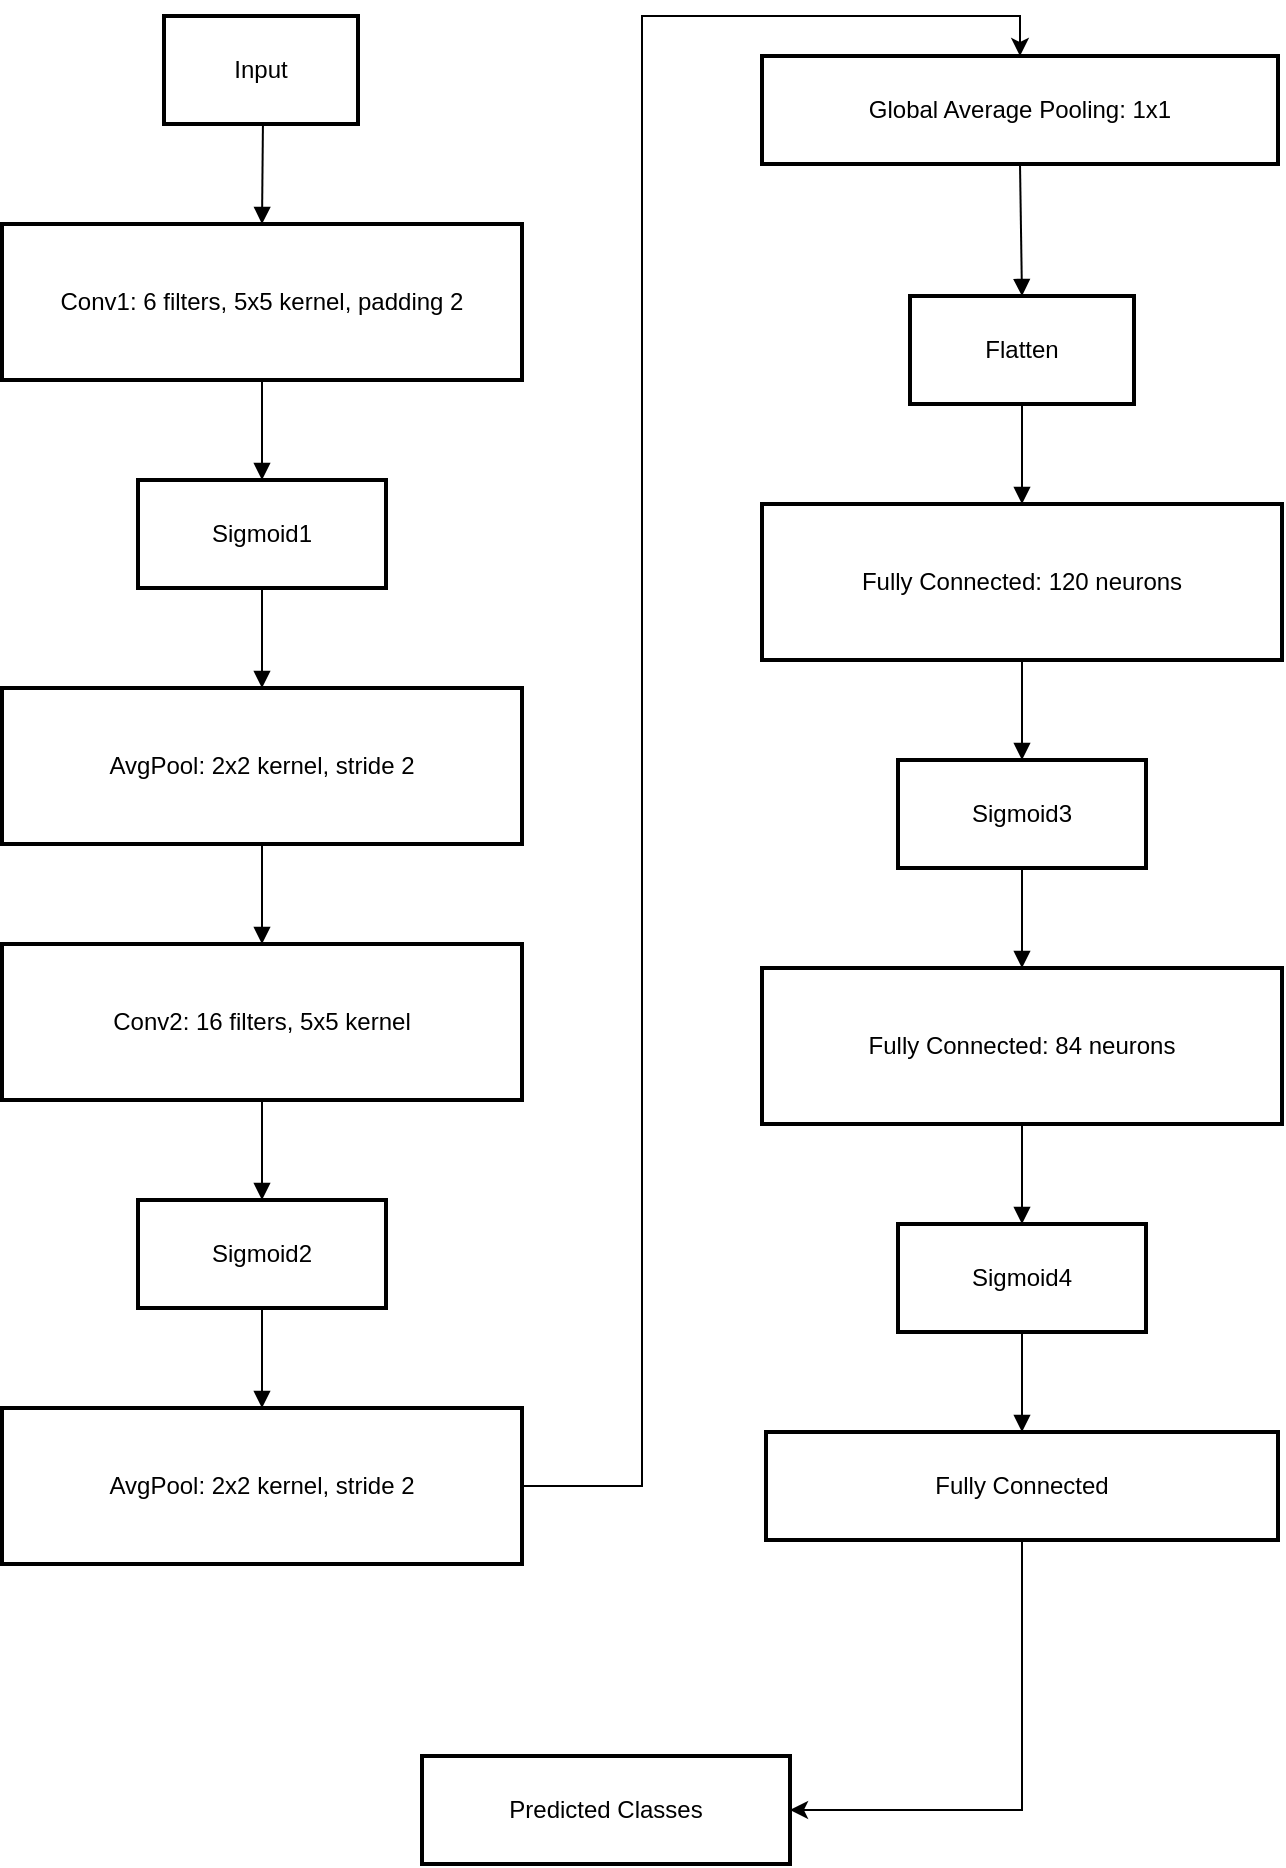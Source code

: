<mxfile version="26.0.9">
  <diagram name="Page-1" id="weBIvmCIgCtlIU9d05gz">
    <mxGraphModel dx="1221" dy="725" grid="1" gridSize="10" guides="1" tooltips="1" connect="1" arrows="1" fold="1" page="1" pageScale="1" pageWidth="827" pageHeight="1169" math="0" shadow="0">
      <root>
        <mxCell id="0" />
        <mxCell id="1" parent="0" />
        <mxCell id="E1CJzqrkh8Us0yjcmMkV-1" value="Input" style="whiteSpace=wrap;strokeWidth=2;" parent="1" vertex="1">
          <mxGeometry x="101" y="20" width="97" height="54" as="geometry" />
        </mxCell>
        <mxCell id="E1CJzqrkh8Us0yjcmMkV-2" value="Conv1: 6 filters, 5x5 kernel, padding 2" style="whiteSpace=wrap;strokeWidth=2;" parent="1" vertex="1">
          <mxGeometry x="20" y="124" width="260" height="78" as="geometry" />
        </mxCell>
        <mxCell id="E1CJzqrkh8Us0yjcmMkV-3" value="Sigmoid1" style="whiteSpace=wrap;strokeWidth=2;" parent="1" vertex="1">
          <mxGeometry x="88" y="252" width="124" height="54" as="geometry" />
        </mxCell>
        <mxCell id="E1CJzqrkh8Us0yjcmMkV-4" value="AvgPool: 2x2 kernel, stride 2" style="whiteSpace=wrap;strokeWidth=2;" parent="1" vertex="1">
          <mxGeometry x="20" y="356" width="260" height="78" as="geometry" />
        </mxCell>
        <mxCell id="E1CJzqrkh8Us0yjcmMkV-5" value="Conv2: 16 filters, 5x5 kernel" style="whiteSpace=wrap;strokeWidth=2;" parent="1" vertex="1">
          <mxGeometry x="20" y="484" width="260" height="78" as="geometry" />
        </mxCell>
        <mxCell id="E1CJzqrkh8Us0yjcmMkV-6" value="Sigmoid2" style="whiteSpace=wrap;strokeWidth=2;" parent="1" vertex="1">
          <mxGeometry x="88" y="612" width="124" height="54" as="geometry" />
        </mxCell>
        <mxCell id="E1CJzqrkh8Us0yjcmMkV-31" style="edgeStyle=orthogonalEdgeStyle;rounded=0;orthogonalLoop=1;jettySize=auto;html=1;entryX=0.5;entryY=0;entryDx=0;entryDy=0;" parent="1" source="E1CJzqrkh8Us0yjcmMkV-7" target="E1CJzqrkh8Us0yjcmMkV-8" edge="1">
          <mxGeometry relative="1" as="geometry">
            <mxPoint x="320" y="10" as="targetPoint" />
          </mxGeometry>
        </mxCell>
        <mxCell id="E1CJzqrkh8Us0yjcmMkV-7" value="AvgPool: 2x2 kernel, stride 2" style="whiteSpace=wrap;strokeWidth=2;" parent="1" vertex="1">
          <mxGeometry x="20" y="716" width="260" height="78" as="geometry" />
        </mxCell>
        <mxCell id="E1CJzqrkh8Us0yjcmMkV-8" value="Global Average Pooling: 1x1" style="whiteSpace=wrap;strokeWidth=2;" parent="1" vertex="1">
          <mxGeometry x="400" y="40" width="258" height="54" as="geometry" />
        </mxCell>
        <mxCell id="E1CJzqrkh8Us0yjcmMkV-9" value="Flatten" style="whiteSpace=wrap;strokeWidth=2;" parent="1" vertex="1">
          <mxGeometry x="474" y="160" width="112" height="54" as="geometry" />
        </mxCell>
        <mxCell id="E1CJzqrkh8Us0yjcmMkV-10" value="Fully Connected: 120 neurons" style="whiteSpace=wrap;strokeWidth=2;" parent="1" vertex="1">
          <mxGeometry x="400" y="264" width="260" height="78" as="geometry" />
        </mxCell>
        <mxCell id="E1CJzqrkh8Us0yjcmMkV-11" value="Sigmoid3" style="whiteSpace=wrap;strokeWidth=2;" parent="1" vertex="1">
          <mxGeometry x="468" y="392" width="124" height="54" as="geometry" />
        </mxCell>
        <mxCell id="E1CJzqrkh8Us0yjcmMkV-12" value="Fully Connected: 84 neurons" style="whiteSpace=wrap;strokeWidth=2;" parent="1" vertex="1">
          <mxGeometry x="400" y="496" width="260" height="78" as="geometry" />
        </mxCell>
        <mxCell id="E1CJzqrkh8Us0yjcmMkV-13" value="Sigmoid4" style="whiteSpace=wrap;strokeWidth=2;" parent="1" vertex="1">
          <mxGeometry x="468" y="624" width="124" height="54" as="geometry" />
        </mxCell>
        <mxCell id="E1CJzqrkh8Us0yjcmMkV-30" style="edgeStyle=orthogonalEdgeStyle;rounded=0;orthogonalLoop=1;jettySize=auto;html=1;entryX=1;entryY=0.5;entryDx=0;entryDy=0;" parent="1" source="E1CJzqrkh8Us0yjcmMkV-14" target="E1CJzqrkh8Us0yjcmMkV-15" edge="1">
          <mxGeometry relative="1" as="geometry">
            <mxPoint x="464" y="917" as="targetPoint" />
          </mxGeometry>
        </mxCell>
        <mxCell id="E1CJzqrkh8Us0yjcmMkV-14" value="Fully Connected" style="whiteSpace=wrap;strokeWidth=2;" parent="1" vertex="1">
          <mxGeometry x="402" y="728" width="256" height="54" as="geometry" />
        </mxCell>
        <mxCell id="E1CJzqrkh8Us0yjcmMkV-15" value="Predicted Classes" style="whiteSpace=wrap;strokeWidth=2;" parent="1" vertex="1">
          <mxGeometry x="230" y="890" width="184" height="54" as="geometry" />
        </mxCell>
        <mxCell id="E1CJzqrkh8Us0yjcmMkV-16" value="" style="curved=1;startArrow=none;endArrow=block;exitX=0.51;exitY=1;entryX=0.5;entryY=0;rounded=0;" parent="1" source="E1CJzqrkh8Us0yjcmMkV-1" target="E1CJzqrkh8Us0yjcmMkV-2" edge="1">
          <mxGeometry relative="1" as="geometry">
            <Array as="points" />
          </mxGeometry>
        </mxCell>
        <mxCell id="E1CJzqrkh8Us0yjcmMkV-17" value="" style="curved=1;startArrow=none;endArrow=block;exitX=0.5;exitY=1;entryX=0.5;entryY=0;rounded=0;" parent="1" source="E1CJzqrkh8Us0yjcmMkV-2" target="E1CJzqrkh8Us0yjcmMkV-3" edge="1">
          <mxGeometry relative="1" as="geometry">
            <Array as="points" />
          </mxGeometry>
        </mxCell>
        <mxCell id="E1CJzqrkh8Us0yjcmMkV-18" value="" style="curved=1;startArrow=none;endArrow=block;exitX=0.5;exitY=1;entryX=0.5;entryY=0;rounded=0;" parent="1" source="E1CJzqrkh8Us0yjcmMkV-3" target="E1CJzqrkh8Us0yjcmMkV-4" edge="1">
          <mxGeometry relative="1" as="geometry">
            <Array as="points" />
          </mxGeometry>
        </mxCell>
        <mxCell id="E1CJzqrkh8Us0yjcmMkV-19" value="" style="curved=1;startArrow=none;endArrow=block;exitX=0.5;exitY=1;entryX=0.5;entryY=0;rounded=0;" parent="1" source="E1CJzqrkh8Us0yjcmMkV-4" target="E1CJzqrkh8Us0yjcmMkV-5" edge="1">
          <mxGeometry relative="1" as="geometry">
            <Array as="points" />
          </mxGeometry>
        </mxCell>
        <mxCell id="E1CJzqrkh8Us0yjcmMkV-20" value="" style="curved=1;startArrow=none;endArrow=block;exitX=0.5;exitY=1;entryX=0.5;entryY=0;rounded=0;" parent="1" source="E1CJzqrkh8Us0yjcmMkV-5" target="E1CJzqrkh8Us0yjcmMkV-6" edge="1">
          <mxGeometry relative="1" as="geometry">
            <Array as="points" />
          </mxGeometry>
        </mxCell>
        <mxCell id="E1CJzqrkh8Us0yjcmMkV-21" value="" style="curved=1;startArrow=none;endArrow=block;exitX=0.5;exitY=1;entryX=0.5;entryY=0;rounded=0;" parent="1" source="E1CJzqrkh8Us0yjcmMkV-6" target="E1CJzqrkh8Us0yjcmMkV-7" edge="1">
          <mxGeometry relative="1" as="geometry">
            <Array as="points" />
          </mxGeometry>
        </mxCell>
        <mxCell id="E1CJzqrkh8Us0yjcmMkV-23" value="" style="curved=1;startArrow=none;endArrow=block;exitX=0.5;exitY=1;entryX=0.5;entryY=0;rounded=0;" parent="1" source="E1CJzqrkh8Us0yjcmMkV-8" target="E1CJzqrkh8Us0yjcmMkV-9" edge="1">
          <mxGeometry relative="1" as="geometry">
            <Array as="points" />
          </mxGeometry>
        </mxCell>
        <mxCell id="E1CJzqrkh8Us0yjcmMkV-24" value="" style="curved=1;startArrow=none;endArrow=block;exitX=0.5;exitY=1;entryX=0.5;entryY=0;rounded=0;" parent="1" source="E1CJzqrkh8Us0yjcmMkV-9" target="E1CJzqrkh8Us0yjcmMkV-10" edge="1">
          <mxGeometry relative="1" as="geometry">
            <Array as="points" />
          </mxGeometry>
        </mxCell>
        <mxCell id="E1CJzqrkh8Us0yjcmMkV-25" value="" style="curved=1;startArrow=none;endArrow=block;exitX=0.5;exitY=1;entryX=0.5;entryY=0;rounded=0;" parent="1" source="E1CJzqrkh8Us0yjcmMkV-10" target="E1CJzqrkh8Us0yjcmMkV-11" edge="1">
          <mxGeometry relative="1" as="geometry">
            <Array as="points" />
          </mxGeometry>
        </mxCell>
        <mxCell id="E1CJzqrkh8Us0yjcmMkV-26" value="" style="curved=1;startArrow=none;endArrow=block;exitX=0.5;exitY=1;entryX=0.5;entryY=0;rounded=0;" parent="1" source="E1CJzqrkh8Us0yjcmMkV-11" target="E1CJzqrkh8Us0yjcmMkV-12" edge="1">
          <mxGeometry relative="1" as="geometry">
            <Array as="points" />
          </mxGeometry>
        </mxCell>
        <mxCell id="E1CJzqrkh8Us0yjcmMkV-27" value="" style="curved=1;startArrow=none;endArrow=block;exitX=0.5;exitY=1;entryX=0.5;entryY=0;rounded=0;" parent="1" source="E1CJzqrkh8Us0yjcmMkV-12" target="E1CJzqrkh8Us0yjcmMkV-13" edge="1">
          <mxGeometry relative="1" as="geometry">
            <Array as="points" />
          </mxGeometry>
        </mxCell>
        <mxCell id="E1CJzqrkh8Us0yjcmMkV-28" value="" style="curved=1;startArrow=none;endArrow=block;exitX=0.5;exitY=1;entryX=0.5;entryY=0;rounded=0;" parent="1" source="E1CJzqrkh8Us0yjcmMkV-13" target="E1CJzqrkh8Us0yjcmMkV-14" edge="1">
          <mxGeometry relative="1" as="geometry">
            <Array as="points" />
          </mxGeometry>
        </mxCell>
      </root>
    </mxGraphModel>
  </diagram>
</mxfile>
